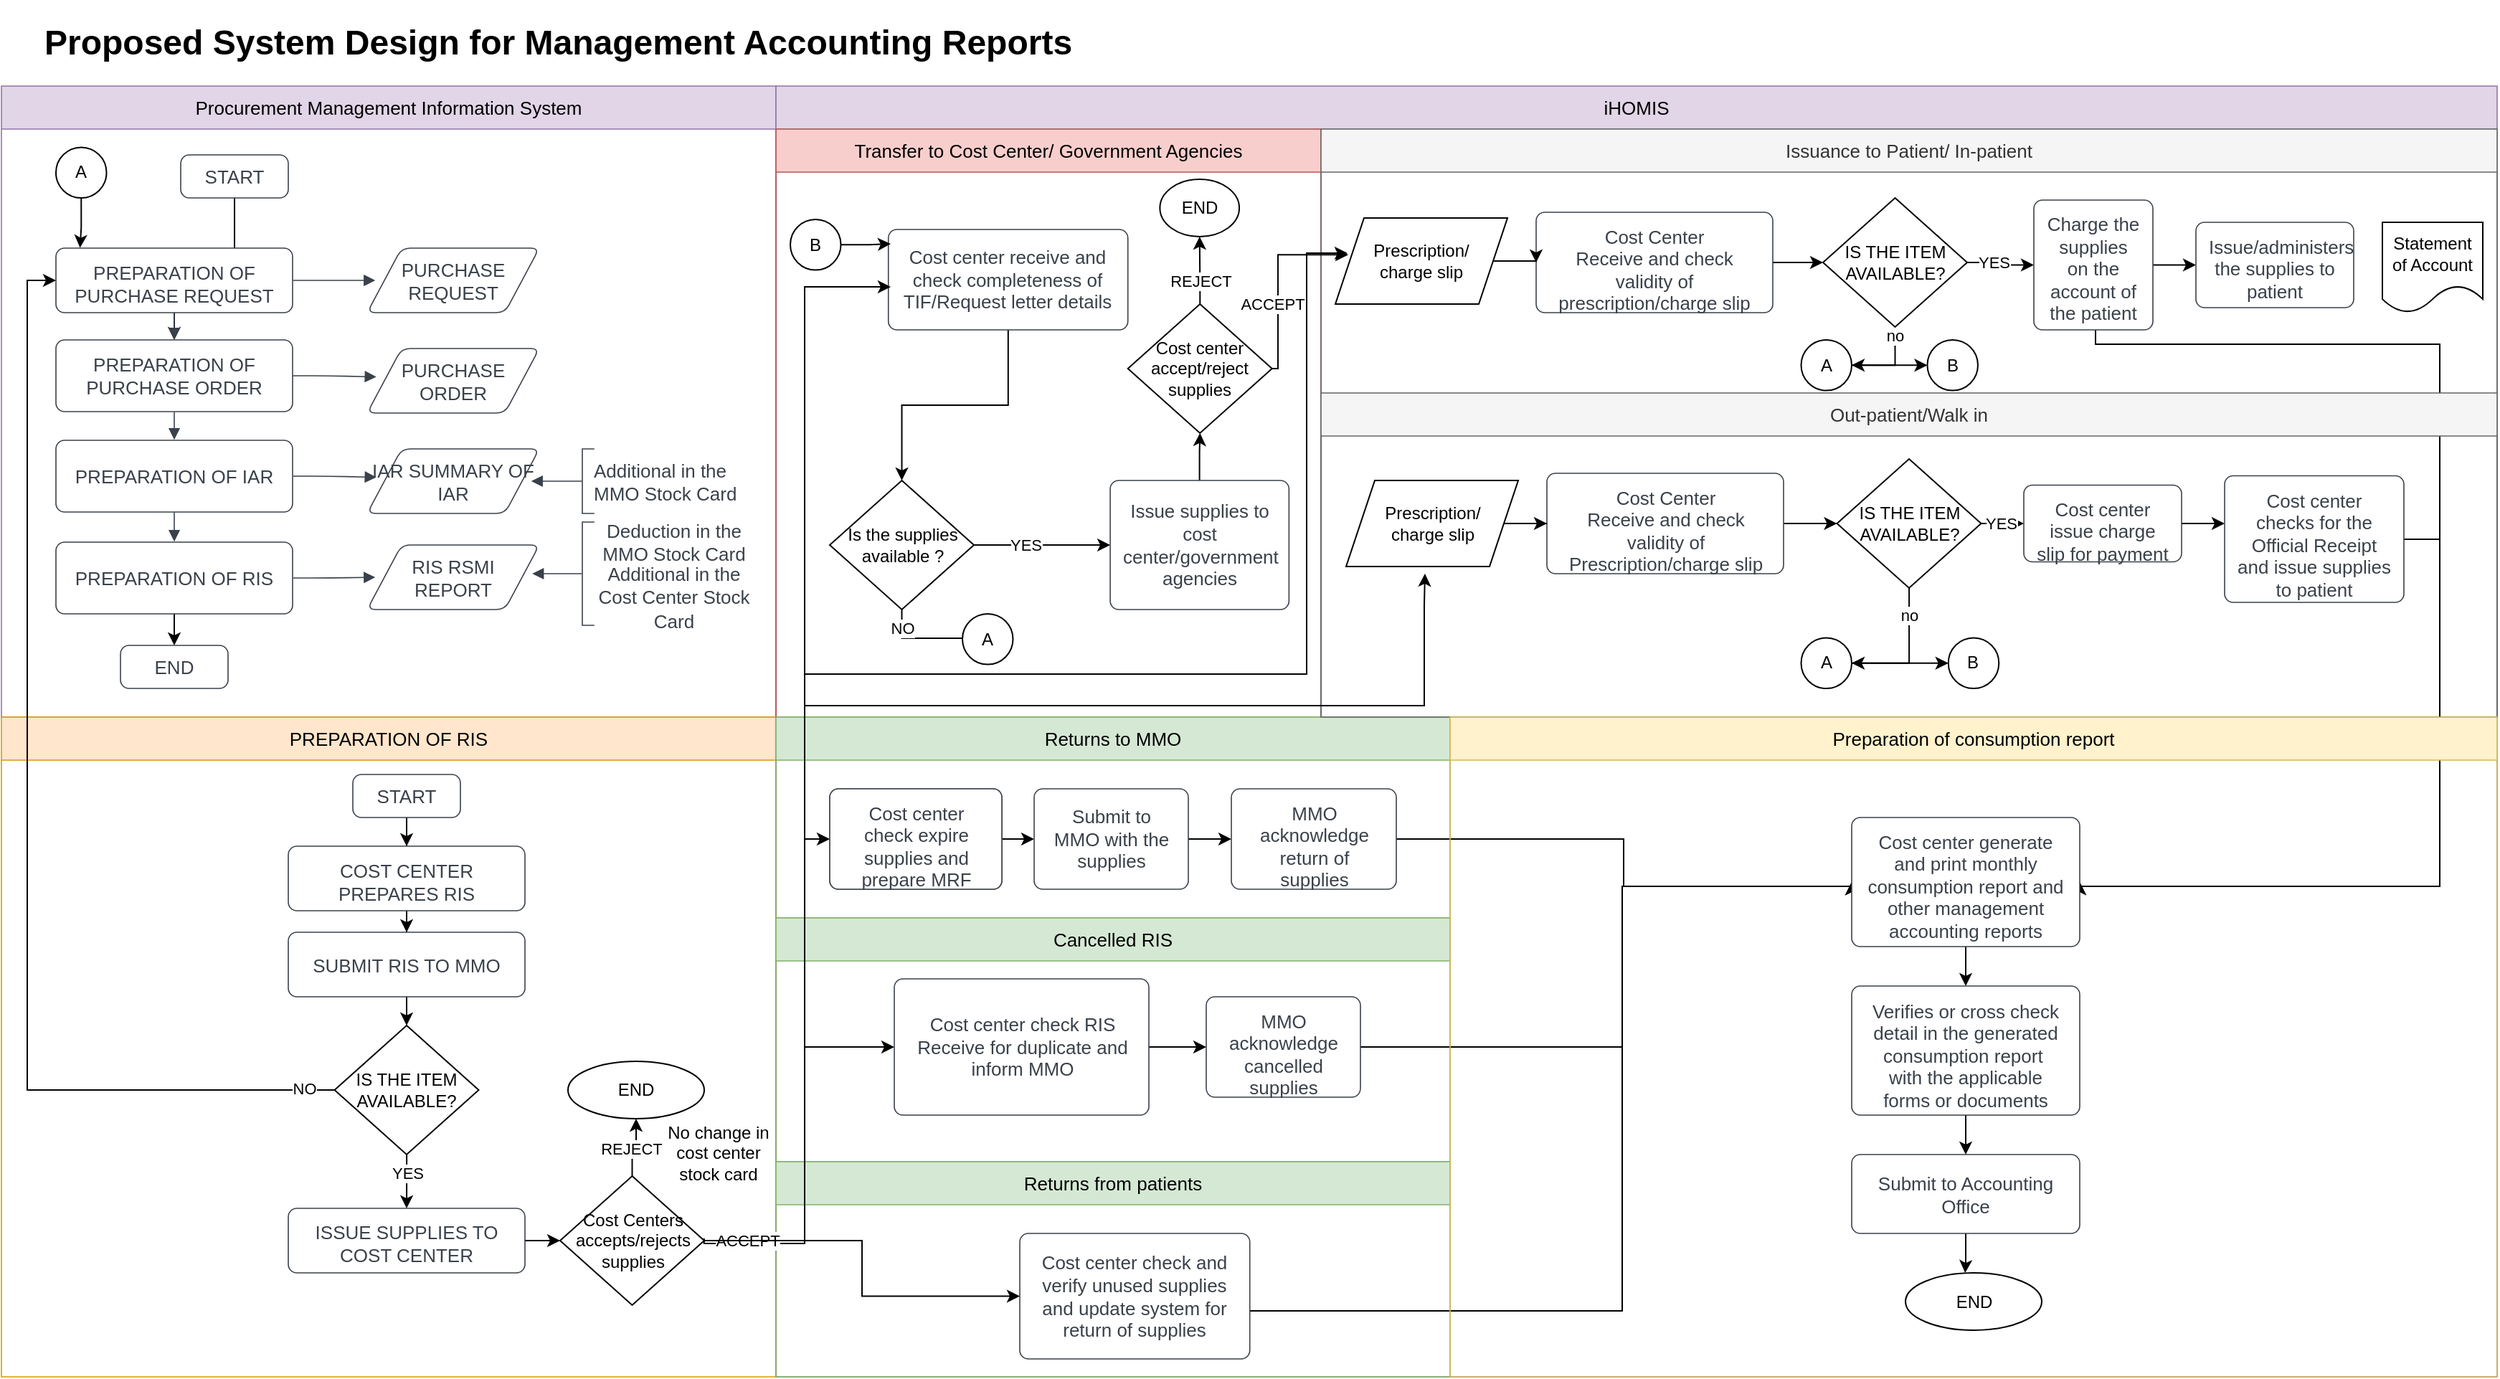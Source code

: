 <mxfile version="21.5.0" type="github">
  <diagram name="Page-1" id="J0lyRj6n2_-u4ndbuz0H">
    <mxGraphModel dx="1823" dy="941" grid="1" gridSize="10" guides="1" tooltips="1" connect="1" arrows="1" fold="1" page="1" pageScale="1" pageWidth="850" pageHeight="1100" math="0" shadow="0">
      <root>
        <mxCell id="0" />
        <mxCell id="1" parent="0" />
        <mxCell id="qVswXqrrGsFflSgT77Yx-1" value="" style="fillColor=none;strokeColor=none;pointerEvents=0;fontStyle=0;html=1;whiteSpace=wrap;container=1;collapsible=0;childLayout=stackLayout;resizeParent=1;dropTarget=0;fontSize=13;spacing=0;strokeOpacity=100;fillOpacity=100;rounded=1;absoluteArcSize=1;arcSize=12;strokeWidth=0.8;" parent="1" vertex="1">
          <mxGeometry x="30" y="60" width="540" height="440" as="geometry" />
        </mxCell>
        <mxCell id="qVswXqrrGsFflSgT77Yx-2" value="Procurement Management Information System" style="swimlane;html=1;whiteSpace=wrap;connectable=0;fontStyle=0;startSize=30;dropTarget=0;rounded=0;spacing=0;strokeColor=#9673a6;strokeOpacity=100;fillOpacity=100;fillColor=#e1d5e7;strokeWidth=0.8;container=1;pointerEvents=0;collapsible=0;recursiveResize=0;fontSize=13;align=center;" parent="qVswXqrrGsFflSgT77Yx-1" vertex="1">
          <mxGeometry width="540" height="440" as="geometry" />
        </mxCell>
        <mxCell id="ko_6VQ7homJem2bXmBW5-42" value="" style="edgeStyle=orthogonalEdgeStyle;rounded=0;orthogonalLoop=1;jettySize=auto;html=1;" edge="1" parent="1" source="qVswXqrrGsFflSgT77Yx-3" target="qVswXqrrGsFflSgT77Yx-5">
          <mxGeometry relative="1" as="geometry" />
        </mxCell>
        <mxCell id="qVswXqrrGsFflSgT77Yx-3" value="START" style="html=1;overflow=block;blockSpacing=1;whiteSpace=wrap;fontSize=13;fontColor=#3a414a;align=center;spacing=3.8;strokeColor=#3a414a;strokeOpacity=100;fillOpacity=100;rounded=1;absoluteArcSize=1;arcSize=12;fillColor=#ffffff;strokeWidth=0.8;lucidId=2fs9UQbkpLP_;" parent="1" vertex="1">
          <mxGeometry x="155" y="108" width="75" height="30" as="geometry" />
        </mxCell>
        <mxCell id="qVswXqrrGsFflSgT77Yx-4" value="PREPARATION OF PURCHASE REQUEST" style="html=1;overflow=block;blockSpacing=1;whiteSpace=wrap;fontSize=13;fontColor=#3a414a;align=center;spacing=9;strokeColor=#3a414a;strokeOpacity=100;fillOpacity=100;rounded=1;absoluteArcSize=1;arcSize=12;fillColor=#ffffff;strokeWidth=0.8;lucidId=ogs9_VXGJzux;" parent="1" vertex="1">
          <mxGeometry x="68" y="173" width="165" height="45" as="geometry" />
        </mxCell>
        <mxCell id="qVswXqrrGsFflSgT77Yx-5" value="PREPARATION OF PURCHASE ORDER" style="html=1;overflow=block;blockSpacing=1;whiteSpace=wrap;fontSize=13;fontColor=#3a414a;align=center;spacing=9;strokeColor=#3a414a;strokeOpacity=100;fillOpacity=100;rounded=1;absoluteArcSize=1;arcSize=12;fillColor=#ffffff;strokeWidth=0.8;lucidId=Ehs9~Ryh2CZX;" parent="1" vertex="1">
          <mxGeometry x="68" y="237" width="165" height="50" as="geometry" />
        </mxCell>
        <mxCell id="qVswXqrrGsFflSgT77Yx-7" value="" style="html=1;jettySize=18;whiteSpace=wrap;fontSize=13;strokeColor=#3a414a;strokeOpacity=100;strokeWidth=0.8;rounded=1;arcSize=24;edgeStyle=orthogonalEdgeStyle;startArrow=none;endArrow=block;endFill=1;exitX=0.5;exitY=1.008;exitPerimeter=0;entryX=0.5;entryY=-0.007;entryPerimeter=0;lucidId=-Ts9mlz6nutN;" parent="1" source="qVswXqrrGsFflSgT77Yx-4" target="qVswXqrrGsFflSgT77Yx-5" edge="1">
          <mxGeometry width="100" height="100" relative="1" as="geometry">
            <Array as="points" />
          </mxGeometry>
        </mxCell>
        <mxCell id="qVswXqrrGsFflSgT77Yx-8" value="PURCHASE REQUEST" style="html=1;overflow=block;blockSpacing=1;whiteSpace=wrap;shape=parallelogram;perimeter=parallelogramPerimeter;anchorPointDirection=0;fontSize=13;fontColor=#3a414a;align=center;spacing=3.8;strokeColor=#3a414a;strokeOpacity=100;fillOpacity=100;rounded=1;absoluteArcSize=1;arcSize=12;fillColor=#ffffff;strokeWidth=0.8;lucidId=UVs9wLl9qu2Y;" parent="1" vertex="1">
          <mxGeometry x="285" y="173" width="120" height="45" as="geometry" />
        </mxCell>
        <mxCell id="qVswXqrrGsFflSgT77Yx-9" value="PURCHASE ORDER" style="html=1;overflow=block;blockSpacing=1;whiteSpace=wrap;shape=parallelogram;perimeter=parallelogramPerimeter;anchorPointDirection=0;fontSize=13;fontColor=#3a414a;align=center;spacing=3.8;strokeColor=#3a414a;strokeOpacity=100;fillOpacity=100;rounded=1;absoluteArcSize=1;arcSize=12;fillColor=#ffffff;strokeWidth=0.8;lucidId=-Vs9KuD~k-B.;" parent="1" vertex="1">
          <mxGeometry x="285" y="243" width="120" height="45" as="geometry" />
        </mxCell>
        <mxCell id="qVswXqrrGsFflSgT77Yx-10" value="" style="html=1;jettySize=18;whiteSpace=wrap;fontSize=13;strokeColor=#3a414a;strokeOpacity=100;strokeWidth=0.8;rounded=1;arcSize=24;edgeStyle=orthogonalEdgeStyle;startArrow=none;endArrow=block;endFill=1;exitX=1.002;exitY=0.5;exitPerimeter=0;entryX=0.047;entryY=0.5;entryPerimeter=0;lucidId=wWs9zzer59Nv;" parent="1" source="qVswXqrrGsFflSgT77Yx-4" target="qVswXqrrGsFflSgT77Yx-8" edge="1">
          <mxGeometry width="100" height="100" relative="1" as="geometry">
            <Array as="points" />
          </mxGeometry>
        </mxCell>
        <mxCell id="qVswXqrrGsFflSgT77Yx-11" value="" style="html=1;jettySize=18;whiteSpace=wrap;fontSize=13;strokeColor=#3a414a;strokeOpacity=100;strokeWidth=0.8;rounded=1;arcSize=24;edgeStyle=orthogonalEdgeStyle;startArrow=none;endArrow=block;endFill=1;exitX=1.002;exitY=0.5;exitPerimeter=0;entryX=0.053;entryY=0.44;entryPerimeter=0;lucidId=BWs9Htznbsrv;" parent="1" source="qVswXqrrGsFflSgT77Yx-5" target="qVswXqrrGsFflSgT77Yx-9" edge="1">
          <mxGeometry width="100" height="100" relative="1" as="geometry">
            <Array as="points" />
          </mxGeometry>
        </mxCell>
        <mxCell id="qVswXqrrGsFflSgT77Yx-12" value="PREPARATION OF IAR" style="html=1;overflow=block;blockSpacing=1;whiteSpace=wrap;fontSize=13;fontColor=#3a414a;align=center;spacing=9;strokeColor=#3a414a;strokeOpacity=100;fillOpacity=100;rounded=1;absoluteArcSize=1;arcSize=12;fillColor=#ffffff;strokeWidth=0.8;lucidId=RXs9OeCp4kVb;" parent="1" vertex="1">
          <mxGeometry x="68" y="307" width="165" height="50" as="geometry" />
        </mxCell>
        <mxCell id="qVswXqrrGsFflSgT77Yx-13" value="IAR SUMMARY OF IAR" style="html=1;overflow=block;blockSpacing=1;whiteSpace=wrap;shape=parallelogram;perimeter=parallelogramPerimeter;anchorPointDirection=0;fontSize=13;fontColor=#3a414a;align=center;spacing=3.8;strokeColor=#3a414a;strokeOpacity=100;fillOpacity=100;rounded=1;absoluteArcSize=1;arcSize=12;fillColor=#ffffff;strokeWidth=0.8;lucidId=gYs9m8~hJAxD;" parent="1" vertex="1">
          <mxGeometry x="285" y="313" width="120" height="45" as="geometry" />
        </mxCell>
        <mxCell id="qVswXqrrGsFflSgT77Yx-14" value="" style="html=1;jettySize=18;whiteSpace=wrap;fontSize=13;strokeColor=#3a414a;strokeOpacity=100;strokeWidth=0.8;rounded=1;arcSize=24;edgeStyle=orthogonalEdgeStyle;startArrow=none;endArrow=block;endFill=1;exitX=1.002;exitY=0.5;exitPerimeter=0;entryX=0.053;entryY=0.44;entryPerimeter=0;lucidId=yYs9_ldrX1Fi;" parent="1" source="qVswXqrrGsFflSgT77Yx-12" target="qVswXqrrGsFflSgT77Yx-13" edge="1">
          <mxGeometry width="100" height="100" relative="1" as="geometry">
            <Array as="points" />
          </mxGeometry>
        </mxCell>
        <mxCell id="ko_6VQ7homJem2bXmBW5-2" value="" style="edgeStyle=orthogonalEdgeStyle;rounded=0;orthogonalLoop=1;jettySize=auto;html=1;" edge="1" parent="1" source="qVswXqrrGsFflSgT77Yx-15" target="ko_6VQ7homJem2bXmBW5-1">
          <mxGeometry relative="1" as="geometry" />
        </mxCell>
        <mxCell id="qVswXqrrGsFflSgT77Yx-15" value="PREPARATION OF RIS" style="html=1;overflow=block;blockSpacing=1;whiteSpace=wrap;fontSize=13;fontColor=#3a414a;align=center;spacing=9;strokeColor=#3a414a;strokeOpacity=100;fillOpacity=100;rounded=1;absoluteArcSize=1;arcSize=12;fillColor=#ffffff;strokeWidth=0.8;lucidId=OYs974KPALUt;" parent="1" vertex="1">
          <mxGeometry x="68" y="378" width="165" height="50" as="geometry" />
        </mxCell>
        <mxCell id="qVswXqrrGsFflSgT77Yx-16" value="RIS RSMI REPORT" style="html=1;overflow=block;blockSpacing=1;whiteSpace=wrap;shape=parallelogram;perimeter=parallelogramPerimeter;anchorPointDirection=0;fontSize=13;fontColor=#3a414a;align=center;spacing=3.8;strokeColor=#3a414a;strokeOpacity=100;fillOpacity=100;rounded=1;absoluteArcSize=1;arcSize=12;fillColor=#ffffff;strokeWidth=0.8;lucidId=5Ys9VWO-W1IM;" parent="1" vertex="1">
          <mxGeometry x="285" y="380" width="120" height="45" as="geometry" />
        </mxCell>
        <mxCell id="qVswXqrrGsFflSgT77Yx-17" value="" style="html=1;jettySize=18;whiteSpace=wrap;fontSize=13;strokeColor=#3a414a;strokeOpacity=100;strokeWidth=0.8;rounded=1;arcSize=24;edgeStyle=orthogonalEdgeStyle;startArrow=none;endArrow=block;endFill=1;exitX=1.002;exitY=0.5;exitPerimeter=0;entryX=0.047;entryY=0.5;entryPerimeter=0;lucidId=eZs9JbDSxy5_;" parent="1" source="qVswXqrrGsFflSgT77Yx-15" target="qVswXqrrGsFflSgT77Yx-16" edge="1">
          <mxGeometry width="100" height="100" relative="1" as="geometry">
            <Array as="points" />
          </mxGeometry>
        </mxCell>
        <mxCell id="qVswXqrrGsFflSgT77Yx-18" value="Additional in the MMO Stock Card" style="group;spacingLeft=8;align=left;spacing=0;strokeColor=none;whiteSpace=wrap;fontSize=13;fontColor=#3a414a;strokeOpacity=100;fillOpacity=0;rounded=1;absoluteArcSize=1;arcSize=12;fillColor=#ffffff;strokeWidth=0.8;verticalAlign=middle;html=1;" parent="1" vertex="1">
          <mxGeometry x="435" y="313" width="120" height="45" as="geometry" />
        </mxCell>
        <mxCell id="qVswXqrrGsFflSgT77Yx-19" value="" style="shape=partialRectangle;right=0;fillColor=none;whiteSpace=wrap;fontSize=13;fontColor=#3a414a;align=center;strokeColor=#3a414a;strokeWidth=0.8;" parent="qVswXqrrGsFflSgT77Yx-18" vertex="1">
          <mxGeometry width="8" height="45" relative="1" as="geometry" />
        </mxCell>
        <mxCell id="qVswXqrrGsFflSgT77Yx-20" value="" style="html=1;jettySize=18;whiteSpace=wrap;fontSize=13;strokeColor=#3a414a;strokeOpacity=100;strokeWidth=0.8;rounded=1;arcSize=24;edgeStyle=orthogonalEdgeStyle;startArrow=none;endArrow=block;endFill=1;exitX=-0.003;exitY=0.5;exitPerimeter=0;entryX=0.953;entryY=0.5;entryPerimeter=0;lucidId=xZs9WXEUDVAi;" parent="1" source="qVswXqrrGsFflSgT77Yx-18" target="qVswXqrrGsFflSgT77Yx-13" edge="1">
          <mxGeometry width="100" height="100" relative="1" as="geometry">
            <Array as="points" />
          </mxGeometry>
        </mxCell>
        <mxCell id="qVswXqrrGsFflSgT77Yx-21" value="&lt;div style=&quot;display: flex; justify-content: center; text-align: center; align-items: baseline; font-size: 0; line-height: 1.25;margin-top: -2px;&quot;&gt;&lt;span&gt;&lt;span style=&quot;font-size:13px;color:#3a414a;&quot;&gt;Deduction in the MMO Stock Card&#xa;&lt;/span&gt;&lt;/span&gt;&lt;/div&gt;&lt;div style=&quot;display: flex; justify-content: center; text-align: center; align-items: baseline; font-size: 0; line-height: 1.25;margin-top: -2px;&quot;&gt;&lt;span&gt;&lt;span style=&quot;font-size:13px;color:#3a414a;&quot;&gt;Additional in the Cost Center Stock Card&lt;/span&gt;&lt;/span&gt;&lt;/div&gt;" style="group;spacingLeft=8;align=left;spacing=0;strokeColor=none;whiteSpace=wrap;overflow=block;blockSpacing=1;html=1;fontSize=13;strokeOpacity=100;fillOpacity=0;rounded=1;absoluteArcSize=1;arcSize=12;fillColor=#ffffff;strokeWidth=0.8;verticalAlign=middle;" parent="1" vertex="1">
          <mxGeometry x="435" y="364" width="120" height="72" as="geometry" />
        </mxCell>
        <mxCell id="qVswXqrrGsFflSgT77Yx-22" value="" style="shape=partialRectangle;right=0;fillColor=none;whiteSpace=wrap;overflow=block;blockSpacing=1;html=1;fontSize=13;strokeColor=#3a414a;strokeWidth=0.8;" parent="qVswXqrrGsFflSgT77Yx-21" vertex="1">
          <mxGeometry width="8" height="72" relative="1" as="geometry" />
        </mxCell>
        <mxCell id="qVswXqrrGsFflSgT77Yx-23" value="" style="html=1;jettySize=18;whiteSpace=wrap;fontSize=13;strokeColor=#3a414a;strokeOpacity=100;strokeWidth=0.8;rounded=1;arcSize=24;edgeStyle=orthogonalEdgeStyle;startArrow=none;endArrow=block;endFill=1;exitX=-0.003;exitY=0.5;exitPerimeter=0;entryX=0.959;entryY=0.44;entryPerimeter=0;lucidId=.Zs9wa_sZbOn;" parent="1" source="qVswXqrrGsFflSgT77Yx-21" target="qVswXqrrGsFflSgT77Yx-16" edge="1">
          <mxGeometry width="100" height="100" relative="1" as="geometry">
            <Array as="points" />
          </mxGeometry>
        </mxCell>
        <mxCell id="qVswXqrrGsFflSgT77Yx-24" value="" style="html=1;jettySize=18;whiteSpace=wrap;fontSize=13;strokeColor=#3a414a;strokeOpacity=100;strokeWidth=0.8;rounded=1;arcSize=24;edgeStyle=orthogonalEdgeStyle;startArrow=none;endArrow=block;endFill=1;exitX=0.5;exitY=1.007;exitPerimeter=0;entryX=0.5;entryY=-0.007;entryPerimeter=0;lucidId=w4s9.SIj1D_p;" parent="1" source="qVswXqrrGsFflSgT77Yx-5" target="qVswXqrrGsFflSgT77Yx-12" edge="1">
          <mxGeometry width="100" height="100" relative="1" as="geometry">
            <Array as="points" />
          </mxGeometry>
        </mxCell>
        <mxCell id="qVswXqrrGsFflSgT77Yx-25" value="" style="html=1;jettySize=18;whiteSpace=wrap;fontSize=13;strokeColor=#3a414a;strokeOpacity=100;strokeWidth=0.8;rounded=1;arcSize=24;edgeStyle=orthogonalEdgeStyle;startArrow=none;endArrow=block;endFill=1;exitX=0.5;exitY=1.007;exitPerimeter=0;entryX=0.5;entryY=-0.007;entryPerimeter=0;lucidId=x4s9VvWTqHpb;" parent="1" source="qVswXqrrGsFflSgT77Yx-12" target="qVswXqrrGsFflSgT77Yx-15" edge="1">
          <mxGeometry width="100" height="100" relative="1" as="geometry">
            <Array as="points" />
          </mxGeometry>
        </mxCell>
        <mxCell id="qVswXqrrGsFflSgT77Yx-146" value="&lt;h1&gt;Proposed System Design for Management Accounting Reports&lt;/h1&gt;" style="text;html=1;strokeColor=none;fillColor=none;spacing=5;spacingTop=-20;whiteSpace=wrap;overflow=hidden;rounded=0;" parent="1" vertex="1">
          <mxGeometry x="55" y="10" width="1195" height="40" as="geometry" />
        </mxCell>
        <mxCell id="ko_6VQ7homJem2bXmBW5-1" value="END" style="html=1;overflow=block;blockSpacing=1;whiteSpace=wrap;fontSize=13;fontColor=#3a414a;align=center;spacing=3.8;strokeColor=#3a414a;strokeOpacity=100;fillOpacity=100;rounded=1;absoluteArcSize=1;arcSize=12;fillColor=#ffffff;strokeWidth=0.8;lucidId=2fs9UQbkpLP_;" vertex="1" parent="1">
          <mxGeometry x="113" y="450" width="75" height="30" as="geometry" />
        </mxCell>
        <mxCell id="ko_6VQ7homJem2bXmBW5-3" value="" style="fillColor=none;strokeColor=none;pointerEvents=0;fontStyle=0;html=1;whiteSpace=wrap;container=1;collapsible=0;childLayout=stackLayout;resizeParent=1;dropTarget=0;fontSize=13;spacing=0;strokeOpacity=100;fillOpacity=100;rounded=1;absoluteArcSize=1;arcSize=12;strokeWidth=0.8;" vertex="1" parent="1">
          <mxGeometry x="30" y="500" width="540" height="460" as="geometry" />
        </mxCell>
        <mxCell id="ko_6VQ7homJem2bXmBW5-4" value="PREPARATION OF RIS" style="swimlane;html=1;whiteSpace=wrap;connectable=0;fontStyle=0;startSize=30;dropTarget=0;rounded=0;spacing=0;strokeColor=#d79b00;strokeOpacity=100;fillOpacity=100;fillColor=#ffe6cc;strokeWidth=0.8;container=1;pointerEvents=0;collapsible=0;recursiveResize=0;fontSize=13;align=center;" vertex="1" parent="ko_6VQ7homJem2bXmBW5-3">
          <mxGeometry width="540" height="460" as="geometry" />
        </mxCell>
        <mxCell id="ko_6VQ7homJem2bXmBW5-15" style="edgeStyle=orthogonalEdgeStyle;rounded=0;orthogonalLoop=1;jettySize=auto;html=1;entryX=0.5;entryY=0;entryDx=0;entryDy=0;" edge="1" parent="1" source="ko_6VQ7homJem2bXmBW5-5" target="ko_6VQ7homJem2bXmBW5-6">
          <mxGeometry relative="1" as="geometry" />
        </mxCell>
        <mxCell id="ko_6VQ7homJem2bXmBW5-5" value="START" style="html=1;overflow=block;blockSpacing=1;whiteSpace=wrap;fontSize=13;fontColor=#3a414a;align=center;spacing=3.8;strokeColor=#3a414a;strokeOpacity=100;fillOpacity=100;rounded=1;absoluteArcSize=1;arcSize=12;fillColor=#ffffff;strokeWidth=0.8;lucidId=2fs9UQbkpLP_;" vertex="1" parent="1">
          <mxGeometry x="275" y="540" width="75" height="30" as="geometry" />
        </mxCell>
        <mxCell id="ko_6VQ7homJem2bXmBW5-17" style="edgeStyle=orthogonalEdgeStyle;rounded=0;orthogonalLoop=1;jettySize=auto;html=1;" edge="1" parent="1" source="ko_6VQ7homJem2bXmBW5-6" target="ko_6VQ7homJem2bXmBW5-7">
          <mxGeometry relative="1" as="geometry" />
        </mxCell>
        <mxCell id="ko_6VQ7homJem2bXmBW5-6" value="COST CENTER PREPARES RIS" style="html=1;overflow=block;blockSpacing=1;whiteSpace=wrap;fontSize=13;fontColor=#3a414a;align=center;spacing=9;strokeColor=#3a414a;strokeOpacity=100;fillOpacity=100;rounded=1;absoluteArcSize=1;arcSize=12;fillColor=#ffffff;strokeWidth=0.8;lucidId=ogs9_VXGJzux;" vertex="1" parent="1">
          <mxGeometry x="230" y="590" width="165" height="45" as="geometry" />
        </mxCell>
        <mxCell id="ko_6VQ7homJem2bXmBW5-18" style="edgeStyle=orthogonalEdgeStyle;rounded=0;orthogonalLoop=1;jettySize=auto;html=1;" edge="1" parent="1" source="ko_6VQ7homJem2bXmBW5-7" target="ko_6VQ7homJem2bXmBW5-9">
          <mxGeometry relative="1" as="geometry" />
        </mxCell>
        <mxCell id="ko_6VQ7homJem2bXmBW5-7" value="SUBMIT RIS TO MMO" style="html=1;overflow=block;blockSpacing=1;whiteSpace=wrap;fontSize=13;fontColor=#3a414a;align=center;spacing=9;strokeColor=#3a414a;strokeOpacity=100;fillOpacity=100;rounded=1;absoluteArcSize=1;arcSize=12;fillColor=#ffffff;strokeWidth=0.8;lucidId=ogs9_VXGJzux;" vertex="1" parent="1">
          <mxGeometry x="230" y="650" width="165" height="45" as="geometry" />
        </mxCell>
        <mxCell id="ko_6VQ7homJem2bXmBW5-23" style="edgeStyle=orthogonalEdgeStyle;rounded=0;orthogonalLoop=1;jettySize=auto;html=1;entryX=0;entryY=0.5;entryDx=0;entryDy=0;" edge="1" parent="1" source="ko_6VQ7homJem2bXmBW5-9" target="qVswXqrrGsFflSgT77Yx-4">
          <mxGeometry relative="1" as="geometry">
            <Array as="points">
              <mxPoint x="48" y="760" />
              <mxPoint x="48" y="196" />
            </Array>
          </mxGeometry>
        </mxCell>
        <mxCell id="ko_6VQ7homJem2bXmBW5-24" value="NO" style="edgeLabel;html=1;align=center;verticalAlign=middle;resizable=0;points=[];" vertex="1" connectable="0" parent="ko_6VQ7homJem2bXmBW5-23">
          <mxGeometry x="-0.945" y="-1" relative="1" as="geometry">
            <mxPoint as="offset" />
          </mxGeometry>
        </mxCell>
        <mxCell id="ko_6VQ7homJem2bXmBW5-27" value="" style="edgeStyle=orthogonalEdgeStyle;rounded=0;orthogonalLoop=1;jettySize=auto;html=1;" edge="1" parent="1" source="ko_6VQ7homJem2bXmBW5-9" target="ko_6VQ7homJem2bXmBW5-25">
          <mxGeometry relative="1" as="geometry" />
        </mxCell>
        <mxCell id="ko_6VQ7homJem2bXmBW5-28" value="YES" style="edgeLabel;html=1;align=center;verticalAlign=middle;resizable=0;points=[];" vertex="1" connectable="0" parent="ko_6VQ7homJem2bXmBW5-27">
          <mxGeometry x="-0.317" relative="1" as="geometry">
            <mxPoint as="offset" />
          </mxGeometry>
        </mxCell>
        <mxCell id="ko_6VQ7homJem2bXmBW5-9" value="IS THE ITEM AVAILABLE?" style="rhombus;whiteSpace=wrap;html=1;" vertex="1" parent="1">
          <mxGeometry x="262.25" y="715" width="100.5" height="90" as="geometry" />
        </mxCell>
        <mxCell id="ko_6VQ7homJem2bXmBW5-142" style="edgeStyle=orthogonalEdgeStyle;rounded=0;orthogonalLoop=1;jettySize=auto;html=1;" edge="1" parent="1" source="ko_6VQ7homJem2bXmBW5-25" target="ko_6VQ7homJem2bXmBW5-140">
          <mxGeometry relative="1" as="geometry" />
        </mxCell>
        <mxCell id="ko_6VQ7homJem2bXmBW5-25" value="ISSUE SUPPLIES TO COST CENTER" style="html=1;overflow=block;blockSpacing=1;whiteSpace=wrap;fontSize=13;fontColor=#3a414a;align=center;spacing=9;strokeColor=#3a414a;strokeOpacity=100;fillOpacity=100;rounded=1;absoluteArcSize=1;arcSize=12;fillColor=#ffffff;strokeWidth=0.8;lucidId=ogs9_VXGJzux;" vertex="1" parent="1">
          <mxGeometry x="230" y="842.5" width="165" height="45" as="geometry" />
        </mxCell>
        <mxCell id="ko_6VQ7homJem2bXmBW5-30" value="iHOMIS" style="swimlane;html=1;whiteSpace=wrap;connectable=0;fontStyle=0;startSize=30;dropTarget=0;rounded=0;spacing=0;strokeColor=#9673a6;strokeOpacity=100;fillOpacity=100;fillColor=#e1d5e7;strokeWidth=0.8;container=1;pointerEvents=0;collapsible=0;recursiveResize=0;fontSize=13;align=center;" vertex="1" parent="1">
          <mxGeometry x="570" y="60" width="1200" height="900" as="geometry" />
        </mxCell>
        <mxCell id="ko_6VQ7homJem2bXmBW5-31" value="Transfer to Cost Center/ Government Agencies" style="swimlane;html=1;whiteSpace=wrap;connectable=0;fontStyle=0;startSize=30;dropTarget=0;rounded=0;spacing=0;strokeColor=#b85450;strokeOpacity=100;fillOpacity=100;fillColor=#f8cecc;strokeWidth=0.8;container=1;pointerEvents=0;collapsible=0;recursiveResize=0;fontSize=13;align=center;" vertex="1" parent="1">
          <mxGeometry x="570" y="90" width="380" height="410" as="geometry" />
        </mxCell>
        <mxCell id="ko_6VQ7homJem2bXmBW5-38" value="" style="edgeStyle=orthogonalEdgeStyle;rounded=0;orthogonalLoop=1;jettySize=auto;html=1;" edge="1" parent="1" source="ko_6VQ7homJem2bXmBW5-34" target="ko_6VQ7homJem2bXmBW5-35">
          <mxGeometry relative="1" as="geometry" />
        </mxCell>
        <mxCell id="ko_6VQ7homJem2bXmBW5-34" value="Cost center receive and check completeness of TIF/Request letter details" style="html=1;overflow=block;blockSpacing=1;whiteSpace=wrap;fontSize=13;fontColor=#3a414a;align=center;spacing=9;strokeColor=#3a414a;strokeOpacity=100;fillOpacity=100;rounded=1;absoluteArcSize=1;arcSize=12;fillColor=#ffffff;strokeWidth=0.8;lucidId=ogs9_VXGJzux;" vertex="1" parent="1">
          <mxGeometry x="648.37" y="160" width="166.99" height="70" as="geometry" />
        </mxCell>
        <mxCell id="ko_6VQ7homJem2bXmBW5-39" value="" style="edgeStyle=orthogonalEdgeStyle;rounded=0;orthogonalLoop=1;jettySize=auto;html=1;" edge="1" parent="1" source="ko_6VQ7homJem2bXmBW5-35" target="ko_6VQ7homJem2bXmBW5-36">
          <mxGeometry relative="1" as="geometry" />
        </mxCell>
        <mxCell id="ko_6VQ7homJem2bXmBW5-59" value="YES" style="edgeLabel;html=1;align=center;verticalAlign=middle;resizable=0;points=[];" vertex="1" connectable="0" parent="ko_6VQ7homJem2bXmBW5-39">
          <mxGeometry x="-0.25" relative="1" as="geometry">
            <mxPoint as="offset" />
          </mxGeometry>
        </mxCell>
        <mxCell id="ko_6VQ7homJem2bXmBW5-55" value="" style="edgeStyle=orthogonalEdgeStyle;rounded=0;orthogonalLoop=1;jettySize=auto;html=1;" edge="1" parent="1" source="ko_6VQ7homJem2bXmBW5-35" target="ko_6VQ7homJem2bXmBW5-54">
          <mxGeometry relative="1" as="geometry" />
        </mxCell>
        <mxCell id="ko_6VQ7homJem2bXmBW5-58" value="NO" style="edgeLabel;html=1;align=center;verticalAlign=middle;resizable=0;points=[];" vertex="1" connectable="0" parent="ko_6VQ7homJem2bXmBW5-55">
          <mxGeometry x="-0.733" relative="1" as="geometry">
            <mxPoint as="offset" />
          </mxGeometry>
        </mxCell>
        <mxCell id="ko_6VQ7homJem2bXmBW5-35" value="Is the supplies available ?" style="rhombus;whiteSpace=wrap;html=1;" vertex="1" parent="1">
          <mxGeometry x="607.5" y="335" width="100.5" height="90" as="geometry" />
        </mxCell>
        <mxCell id="ko_6VQ7homJem2bXmBW5-162" style="edgeStyle=orthogonalEdgeStyle;rounded=0;orthogonalLoop=1;jettySize=auto;html=1;" edge="1" parent="1" source="ko_6VQ7homJem2bXmBW5-36" target="ko_6VQ7homJem2bXmBW5-156">
          <mxGeometry relative="1" as="geometry" />
        </mxCell>
        <mxCell id="ko_6VQ7homJem2bXmBW5-36" value="Issue supplies to cost center/government agencies" style="html=1;overflow=block;blockSpacing=1;whiteSpace=wrap;fontSize=13;fontColor=#3a414a;align=center;spacing=9;strokeColor=#3a414a;strokeOpacity=100;fillOpacity=100;rounded=1;absoluteArcSize=1;arcSize=12;fillColor=#ffffff;strokeWidth=0.8;lucidId=ogs9_VXGJzux;" vertex="1" parent="1">
          <mxGeometry x="803.04" y="335" width="124.64" height="90" as="geometry" />
        </mxCell>
        <mxCell id="ko_6VQ7homJem2bXmBW5-54" value="A" style="ellipse;whiteSpace=wrap;html=1;aspect=fixed;" vertex="1" parent="1">
          <mxGeometry x="700" y="428" width="35.25" height="35.25" as="geometry" />
        </mxCell>
        <mxCell id="ko_6VQ7homJem2bXmBW5-56" value="Issuance to Patient/ In-patient" style="swimlane;html=1;whiteSpace=wrap;connectable=0;fontStyle=0;startSize=30;dropTarget=0;rounded=0;spacing=0;strokeColor=#666666;strokeOpacity=100;fillOpacity=100;fillColor=#f5f5f5;strokeWidth=0.8;container=1;pointerEvents=0;collapsible=0;recursiveResize=0;fontSize=13;fontColor=#333333;align=center;" vertex="1" parent="1">
          <mxGeometry x="950" y="90" width="820" height="410" as="geometry" />
        </mxCell>
        <mxCell id="ko_6VQ7homJem2bXmBW5-67" value="" style="edgeStyle=orthogonalEdgeStyle;rounded=0;orthogonalLoop=1;jettySize=auto;html=1;" edge="1" parent="1" source="ko_6VQ7homJem2bXmBW5-57" target="ko_6VQ7homJem2bXmBW5-64">
          <mxGeometry relative="1" as="geometry" />
        </mxCell>
        <mxCell id="ko_6VQ7homJem2bXmBW5-57" value="Cost Center&lt;br&gt;Receive and check validity of prescription/charge slip" style="html=1;overflow=block;blockSpacing=1;whiteSpace=wrap;fontSize=13;fontColor=#3a414a;align=center;spacing=9;strokeColor=#3a414a;strokeOpacity=100;fillOpacity=100;rounded=1;absoluteArcSize=1;arcSize=12;fillColor=#ffffff;strokeWidth=0.8;lucidId=ogs9_VXGJzux;" vertex="1" parent="1">
          <mxGeometry x="1100" y="148" width="165" height="70" as="geometry" />
        </mxCell>
        <mxCell id="ko_6VQ7homJem2bXmBW5-63" value="" style="edgeStyle=orthogonalEdgeStyle;rounded=0;orthogonalLoop=1;jettySize=auto;html=1;" edge="1" parent="1" source="ko_6VQ7homJem2bXmBW5-61" target="ko_6VQ7homJem2bXmBW5-57">
          <mxGeometry relative="1" as="geometry" />
        </mxCell>
        <mxCell id="ko_6VQ7homJem2bXmBW5-61" value="Prescription/&lt;br&gt;charge slip" style="shape=parallelogram;perimeter=parallelogramPerimeter;whiteSpace=wrap;html=1;fixedSize=1;" vertex="1" parent="1">
          <mxGeometry x="960" y="152" width="120" height="60" as="geometry" />
        </mxCell>
        <mxCell id="ko_6VQ7homJem2bXmBW5-68" value="" style="edgeStyle=orthogonalEdgeStyle;rounded=0;orthogonalLoop=1;jettySize=auto;html=1;" edge="1" parent="1" source="ko_6VQ7homJem2bXmBW5-64" target="ko_6VQ7homJem2bXmBW5-65">
          <mxGeometry relative="1" as="geometry" />
        </mxCell>
        <mxCell id="ko_6VQ7homJem2bXmBW5-70" value="YES" style="edgeLabel;html=1;align=center;verticalAlign=middle;resizable=0;points=[];" vertex="1" connectable="0" parent="ko_6VQ7homJem2bXmBW5-68">
          <mxGeometry x="-0.258" relative="1" as="geometry">
            <mxPoint as="offset" />
          </mxGeometry>
        </mxCell>
        <mxCell id="ko_6VQ7homJem2bXmBW5-187" style="edgeStyle=orthogonalEdgeStyle;rounded=0;orthogonalLoop=1;jettySize=auto;html=1;entryX=1;entryY=0.5;entryDx=0;entryDy=0;" edge="1" parent="1" source="ko_6VQ7homJem2bXmBW5-64" target="ko_6VQ7homJem2bXmBW5-71">
          <mxGeometry relative="1" as="geometry">
            <Array as="points">
              <mxPoint x="1350" y="255" />
            </Array>
          </mxGeometry>
        </mxCell>
        <mxCell id="ko_6VQ7homJem2bXmBW5-195" value="no" style="edgeLabel;html=1;align=center;verticalAlign=middle;resizable=0;points=[];" vertex="1" connectable="0" parent="ko_6VQ7homJem2bXmBW5-187">
          <mxGeometry x="-0.786" y="-1" relative="1" as="geometry">
            <mxPoint as="offset" />
          </mxGeometry>
        </mxCell>
        <mxCell id="ko_6VQ7homJem2bXmBW5-64" value="IS THE ITEM AVAILABLE?" style="rhombus;whiteSpace=wrap;html=1;" vertex="1" parent="1">
          <mxGeometry x="1300" y="138" width="100.5" height="90" as="geometry" />
        </mxCell>
        <mxCell id="ko_6VQ7homJem2bXmBW5-197" value="" style="edgeStyle=orthogonalEdgeStyle;rounded=0;orthogonalLoop=1;jettySize=auto;html=1;" edge="1" parent="1" source="ko_6VQ7homJem2bXmBW5-65" target="ko_6VQ7homJem2bXmBW5-196">
          <mxGeometry relative="1" as="geometry" />
        </mxCell>
        <mxCell id="ko_6VQ7homJem2bXmBW5-199" style="edgeStyle=orthogonalEdgeStyle;rounded=0;orthogonalLoop=1;jettySize=auto;html=1;entryX=1;entryY=0.5;entryDx=0;entryDy=0;" edge="1" parent="1" source="ko_6VQ7homJem2bXmBW5-65" target="ko_6VQ7homJem2bXmBW5-124">
          <mxGeometry relative="1" as="geometry">
            <Array as="points">
              <mxPoint x="1490" y="240" />
              <mxPoint x="1730" y="240" />
              <mxPoint x="1730" y="618" />
            </Array>
          </mxGeometry>
        </mxCell>
        <mxCell id="ko_6VQ7homJem2bXmBW5-65" value="Charge the supplies on the account of the patient" style="html=1;overflow=block;blockSpacing=1;whiteSpace=wrap;fontSize=13;fontColor=#3a414a;align=center;spacing=9;strokeColor=#3a414a;strokeOpacity=100;fillOpacity=100;rounded=1;absoluteArcSize=1;arcSize=12;fillColor=#ffffff;strokeWidth=0.8;lucidId=ogs9_VXGJzux;" vertex="1" parent="1">
          <mxGeometry x="1447" y="139.5" width="83" height="90.5" as="geometry" />
        </mxCell>
        <mxCell id="ko_6VQ7homJem2bXmBW5-66" value="Statement of Account" style="shape=document;whiteSpace=wrap;html=1;boundedLbl=1;" vertex="1" parent="1">
          <mxGeometry x="1690" y="155" width="70" height="63" as="geometry" />
        </mxCell>
        <mxCell id="ko_6VQ7homJem2bXmBW5-188" value="" style="edgeStyle=orthogonalEdgeStyle;rounded=0;orthogonalLoop=1;jettySize=auto;html=1;" edge="1" parent="1" source="ko_6VQ7homJem2bXmBW5-71" target="ko_6VQ7homJem2bXmBW5-171">
          <mxGeometry relative="1" as="geometry" />
        </mxCell>
        <mxCell id="ko_6VQ7homJem2bXmBW5-71" value="A" style="ellipse;whiteSpace=wrap;html=1;aspect=fixed;" vertex="1" parent="1">
          <mxGeometry x="1284.75" y="237" width="35.25" height="35.25" as="geometry" />
        </mxCell>
        <mxCell id="ko_6VQ7homJem2bXmBW5-74" value="Returns to MMO" style="swimlane;html=1;whiteSpace=wrap;connectable=0;fontStyle=0;startSize=30;dropTarget=0;rounded=0;spacing=0;strokeColor=#82b366;strokeOpacity=100;fillOpacity=100;fillColor=#d5e8d4;strokeWidth=0.8;container=1;pointerEvents=0;collapsible=0;recursiveResize=0;fontSize=13;align=center;" vertex="1" parent="1">
          <mxGeometry x="570" y="500" width="470" height="140" as="geometry" />
        </mxCell>
        <mxCell id="ko_6VQ7homJem2bXmBW5-87" value="" style="edgeStyle=orthogonalEdgeStyle;rounded=0;orthogonalLoop=1;jettySize=auto;html=1;" edge="1" parent="1" source="ko_6VQ7homJem2bXmBW5-80" target="ko_6VQ7homJem2bXmBW5-81">
          <mxGeometry relative="1" as="geometry" />
        </mxCell>
        <mxCell id="ko_6VQ7homJem2bXmBW5-80" value="Cost center check expire supplies and prepare MRF" style="html=1;overflow=block;blockSpacing=1;whiteSpace=wrap;fontSize=13;fontColor=#3a414a;align=center;spacing=9;strokeColor=#3a414a;strokeOpacity=100;fillOpacity=100;rounded=1;absoluteArcSize=1;arcSize=12;fillColor=#ffffff;strokeWidth=0.8;lucidId=ogs9_VXGJzux;" vertex="1" parent="1">
          <mxGeometry x="607.5" y="550" width="120" height="70" as="geometry" />
        </mxCell>
        <mxCell id="ko_6VQ7homJem2bXmBW5-88" value="" style="edgeStyle=orthogonalEdgeStyle;rounded=0;orthogonalLoop=1;jettySize=auto;html=1;" edge="1" parent="1" source="ko_6VQ7homJem2bXmBW5-81" target="ko_6VQ7homJem2bXmBW5-82">
          <mxGeometry relative="1" as="geometry" />
        </mxCell>
        <mxCell id="ko_6VQ7homJem2bXmBW5-81" value="Submit to MMO with the supplies" style="html=1;overflow=block;blockSpacing=1;whiteSpace=wrap;fontSize=13;fontColor=#3a414a;align=center;spacing=9;strokeColor=#3a414a;strokeOpacity=100;fillOpacity=100;rounded=1;absoluteArcSize=1;arcSize=12;fillColor=#ffffff;strokeWidth=0.8;lucidId=ogs9_VXGJzux;" vertex="1" parent="1">
          <mxGeometry x="750" y="550" width="107.5" height="70" as="geometry" />
        </mxCell>
        <mxCell id="ko_6VQ7homJem2bXmBW5-201" style="edgeStyle=orthogonalEdgeStyle;rounded=0;orthogonalLoop=1;jettySize=auto;html=1;entryX=0;entryY=0.5;entryDx=0;entryDy=0;" edge="1" parent="1" source="ko_6VQ7homJem2bXmBW5-82" target="ko_6VQ7homJem2bXmBW5-124">
          <mxGeometry relative="1" as="geometry">
            <Array as="points">
              <mxPoint x="1161" y="585" />
              <mxPoint x="1161" y="618" />
            </Array>
          </mxGeometry>
        </mxCell>
        <mxCell id="ko_6VQ7homJem2bXmBW5-82" value="MMO acknowledge return of supplies" style="html=1;overflow=block;blockSpacing=1;whiteSpace=wrap;fontSize=13;fontColor=#3a414a;align=center;spacing=9;strokeColor=#3a414a;strokeOpacity=100;fillOpacity=100;rounded=1;absoluteArcSize=1;arcSize=12;fillColor=#ffffff;strokeWidth=0.8;lucidId=ogs9_VXGJzux;" vertex="1" parent="1">
          <mxGeometry x="887.5" y="550" width="115" height="70" as="geometry" />
        </mxCell>
        <mxCell id="ko_6VQ7homJem2bXmBW5-86" value="Cancelled RIS" style="swimlane;html=1;whiteSpace=wrap;connectable=0;fontStyle=0;startSize=30;dropTarget=0;rounded=0;spacing=0;strokeColor=#82b366;strokeOpacity=100;fillOpacity=100;fillColor=#d5e8d4;strokeWidth=0.8;container=1;pointerEvents=0;collapsible=0;recursiveResize=0;fontSize=13;align=center;" vertex="1" parent="1">
          <mxGeometry x="570" y="640" width="470" height="170" as="geometry" />
        </mxCell>
        <mxCell id="ko_6VQ7homJem2bXmBW5-89" value="Cost center check expire supplies and prepare MRF" style="html=1;overflow=block;blockSpacing=1;whiteSpace=wrap;fontSize=13;fontColor=#3a414a;align=center;spacing=9;strokeColor=#3a414a;strokeOpacity=100;fillOpacity=100;rounded=1;absoluteArcSize=1;arcSize=12;fillColor=#ffffff;strokeWidth=0.8;lucidId=ogs9_VXGJzux;" vertex="1" parent="1">
          <mxGeometry x="607.5" y="550" width="120" height="70" as="geometry" />
        </mxCell>
        <mxCell id="ko_6VQ7homJem2bXmBW5-202" style="edgeStyle=orthogonalEdgeStyle;rounded=0;orthogonalLoop=1;jettySize=auto;html=1;entryX=0;entryY=0.5;entryDx=0;entryDy=0;" edge="1" parent="1" source="ko_6VQ7homJem2bXmBW5-90" target="ko_6VQ7homJem2bXmBW5-124">
          <mxGeometry relative="1" as="geometry">
            <Array as="points">
              <mxPoint x="1160" y="730" />
              <mxPoint x="1160" y="618" />
            </Array>
          </mxGeometry>
        </mxCell>
        <mxCell id="ko_6VQ7homJem2bXmBW5-90" value="MMO acknowledge cancelled supplies" style="html=1;overflow=block;blockSpacing=1;whiteSpace=wrap;fontSize=13;fontColor=#3a414a;align=center;spacing=9;strokeColor=#3a414a;strokeOpacity=100;fillOpacity=100;rounded=1;absoluteArcSize=1;arcSize=12;fillColor=#ffffff;strokeWidth=0.8;lucidId=ogs9_VXGJzux;" vertex="1" parent="1">
          <mxGeometry x="870" y="695" width="107.5" height="70" as="geometry" />
        </mxCell>
        <mxCell id="ko_6VQ7homJem2bXmBW5-93" value="" style="edgeStyle=orthogonalEdgeStyle;rounded=0;orthogonalLoop=1;jettySize=auto;html=1;" edge="1" parent="1" source="ko_6VQ7homJem2bXmBW5-91" target="ko_6VQ7homJem2bXmBW5-90">
          <mxGeometry relative="1" as="geometry" />
        </mxCell>
        <mxCell id="ko_6VQ7homJem2bXmBW5-91" value="Cost center check RIS Receive for duplicate and inform MMO" style="html=1;overflow=block;blockSpacing=1;whiteSpace=wrap;fontSize=13;fontColor=#3a414a;align=center;spacing=9;strokeColor=#3a414a;strokeOpacity=100;fillOpacity=100;rounded=1;absoluteArcSize=1;arcSize=12;fillColor=#ffffff;strokeWidth=0.8;lucidId=ogs9_VXGJzux;" vertex="1" parent="1">
          <mxGeometry x="652.5" y="682.5" width="177.5" height="95" as="geometry" />
        </mxCell>
        <mxCell id="ko_6VQ7homJem2bXmBW5-94" value="Out-patient/Walk in" style="swimlane;html=1;whiteSpace=wrap;connectable=0;fontStyle=0;startSize=30;dropTarget=0;rounded=0;spacing=0;strokeColor=#666666;strokeOpacity=100;fillOpacity=100;fillColor=#f5f5f5;strokeWidth=0.8;container=1;pointerEvents=0;collapsible=0;recursiveResize=0;fontSize=13;fontColor=#333333;align=center;" vertex="1" parent="1">
          <mxGeometry x="950" y="274" width="820" height="226" as="geometry" />
        </mxCell>
        <mxCell id="ko_6VQ7homJem2bXmBW5-101" value="" style="edgeStyle=orthogonalEdgeStyle;rounded=0;orthogonalLoop=1;jettySize=auto;html=1;" edge="1" parent="1" source="ko_6VQ7homJem2bXmBW5-95" target="ko_6VQ7homJem2bXmBW5-99">
          <mxGeometry relative="1" as="geometry" />
        </mxCell>
        <mxCell id="ko_6VQ7homJem2bXmBW5-95" value="Cost Center&lt;br&gt;Receive and check validity of Prescription/charge slip" style="html=1;overflow=block;blockSpacing=1;whiteSpace=wrap;fontSize=13;fontColor=#3a414a;align=center;spacing=9;strokeColor=#3a414a;strokeOpacity=100;fillOpacity=100;rounded=1;absoluteArcSize=1;arcSize=12;fillColor=#ffffff;strokeWidth=0.8;lucidId=ogs9_VXGJzux;" vertex="1" parent="1">
          <mxGeometry x="1107.5" y="330" width="165" height="70" as="geometry" />
        </mxCell>
        <mxCell id="ko_6VQ7homJem2bXmBW5-98" value="" style="edgeStyle=orthogonalEdgeStyle;rounded=0;orthogonalLoop=1;jettySize=auto;html=1;" edge="1" parent="1" source="ko_6VQ7homJem2bXmBW5-96" target="ko_6VQ7homJem2bXmBW5-95">
          <mxGeometry relative="1" as="geometry" />
        </mxCell>
        <mxCell id="ko_6VQ7homJem2bXmBW5-96" value="Prescription/&lt;br&gt;charge slip" style="shape=parallelogram;perimeter=parallelogramPerimeter;whiteSpace=wrap;html=1;fixedSize=1;" vertex="1" parent="1">
          <mxGeometry x="967.5" y="335" width="120" height="60" as="geometry" />
        </mxCell>
        <mxCell id="ko_6VQ7homJem2bXmBW5-110" value="" style="edgeStyle=orthogonalEdgeStyle;rounded=0;orthogonalLoop=1;jettySize=auto;html=1;" edge="1" parent="1" source="ko_6VQ7homJem2bXmBW5-99" target="ko_6VQ7homJem2bXmBW5-108">
          <mxGeometry relative="1" as="geometry" />
        </mxCell>
        <mxCell id="ko_6VQ7homJem2bXmBW5-209" value="YES" style="edgeLabel;html=1;align=center;verticalAlign=middle;resizable=0;points=[];" vertex="1" connectable="0" parent="ko_6VQ7homJem2bXmBW5-110">
          <mxGeometry x="-0.321" relative="1" as="geometry">
            <mxPoint x="3" as="offset" />
          </mxGeometry>
        </mxCell>
        <mxCell id="ko_6VQ7homJem2bXmBW5-193" style="edgeStyle=orthogonalEdgeStyle;rounded=0;orthogonalLoop=1;jettySize=auto;html=1;entryX=1;entryY=0.5;entryDx=0;entryDy=0;" edge="1" parent="1" source="ko_6VQ7homJem2bXmBW5-99" target="ko_6VQ7homJem2bXmBW5-191">
          <mxGeometry relative="1" as="geometry" />
        </mxCell>
        <mxCell id="ko_6VQ7homJem2bXmBW5-194" value="no" style="edgeLabel;html=1;align=center;verticalAlign=middle;resizable=0;points=[];" vertex="1" connectable="0" parent="ko_6VQ7homJem2bXmBW5-193">
          <mxGeometry x="-0.597" relative="1" as="geometry">
            <mxPoint as="offset" />
          </mxGeometry>
        </mxCell>
        <mxCell id="ko_6VQ7homJem2bXmBW5-99" value="IS THE ITEM AVAILABLE?" style="rhombus;whiteSpace=wrap;html=1;" vertex="1" parent="1">
          <mxGeometry x="1309.75" y="320" width="100.5" height="90" as="geometry" />
        </mxCell>
        <mxCell id="ko_6VQ7homJem2bXmBW5-111" value="" style="edgeStyle=orthogonalEdgeStyle;rounded=0;orthogonalLoop=1;jettySize=auto;html=1;" edge="1" parent="1" source="ko_6VQ7homJem2bXmBW5-108">
          <mxGeometry relative="1" as="geometry">
            <mxPoint x="1580" y="365.04" as="targetPoint" />
          </mxGeometry>
        </mxCell>
        <mxCell id="ko_6VQ7homJem2bXmBW5-108" value="Cost center issue charge slip for payment" style="html=1;overflow=block;blockSpacing=1;whiteSpace=wrap;fontSize=13;fontColor=#3a414a;align=center;spacing=9;strokeColor=#3a414a;strokeOpacity=100;fillOpacity=100;rounded=1;absoluteArcSize=1;arcSize=12;fillColor=#ffffff;strokeWidth=0.8;lucidId=ogs9_VXGJzux;" vertex="1" parent="1">
          <mxGeometry x="1440" y="338.25" width="110" height="53.5" as="geometry" />
        </mxCell>
        <mxCell id="ko_6VQ7homJem2bXmBW5-200" style="edgeStyle=orthogonalEdgeStyle;rounded=0;orthogonalLoop=1;jettySize=auto;html=1;entryX=1;entryY=0.5;entryDx=0;entryDy=0;" edge="1" parent="1" source="ko_6VQ7homJem2bXmBW5-112" target="ko_6VQ7homJem2bXmBW5-124">
          <mxGeometry relative="1" as="geometry">
            <Array as="points">
              <mxPoint x="1730" y="376" />
              <mxPoint x="1730" y="618" />
            </Array>
          </mxGeometry>
        </mxCell>
        <mxCell id="ko_6VQ7homJem2bXmBW5-112" value="Cost center checks for the Official Receipt and issue supplies to patient" style="html=1;overflow=block;blockSpacing=1;whiteSpace=wrap;fontSize=13;fontColor=#3a414a;align=center;spacing=9;strokeColor=#3a414a;strokeOpacity=100;fillOpacity=100;rounded=1;absoluteArcSize=1;arcSize=12;fillColor=#ffffff;strokeWidth=0.8;lucidId=ogs9_VXGJzux;" vertex="1" parent="1">
          <mxGeometry x="1580" y="331.75" width="125" height="88.25" as="geometry" />
        </mxCell>
        <mxCell id="ko_6VQ7homJem2bXmBW5-115" value="Returns from patients" style="swimlane;html=1;whiteSpace=wrap;connectable=0;fontStyle=0;startSize=30;dropTarget=0;rounded=0;spacing=0;strokeColor=#82b366;strokeOpacity=100;fillOpacity=100;fillColor=#d5e8d4;strokeWidth=0.8;container=1;pointerEvents=0;collapsible=0;recursiveResize=0;fontSize=13;align=center;" vertex="1" parent="1">
          <mxGeometry x="570" y="810" width="470" height="150" as="geometry" />
        </mxCell>
        <mxCell id="ko_6VQ7homJem2bXmBW5-203" style="edgeStyle=orthogonalEdgeStyle;rounded=0;orthogonalLoop=1;jettySize=auto;html=1;entryX=0;entryY=0.5;entryDx=0;entryDy=0;" edge="1" parent="1" source="ko_6VQ7homJem2bXmBW5-118" target="ko_6VQ7homJem2bXmBW5-124">
          <mxGeometry relative="1" as="geometry">
            <Array as="points">
              <mxPoint x="1160" y="914" />
              <mxPoint x="1160" y="618" />
            </Array>
          </mxGeometry>
        </mxCell>
        <mxCell id="ko_6VQ7homJem2bXmBW5-118" value="Cost center check and verify unused supplies and update system for return of supplies" style="html=1;overflow=block;blockSpacing=1;whiteSpace=wrap;fontSize=13;fontColor=#3a414a;align=center;spacing=9;strokeColor=#3a414a;strokeOpacity=100;fillOpacity=100;rounded=1;absoluteArcSize=1;arcSize=12;fillColor=#ffffff;strokeWidth=0.8;lucidId=ogs9_VXGJzux;" vertex="1" parent="1">
          <mxGeometry x="740" y="860" width="160.36" height="87.5" as="geometry" />
        </mxCell>
        <mxCell id="ko_6VQ7homJem2bXmBW5-123" value="Preparation of consumption report" style="swimlane;html=1;whiteSpace=wrap;connectable=0;fontStyle=0;startSize=30;dropTarget=0;rounded=0;spacing=0;strokeColor=#d6b656;strokeOpacity=100;fillOpacity=100;fillColor=#fff2cc;strokeWidth=0.8;container=1;pointerEvents=0;collapsible=0;recursiveResize=0;fontSize=13;align=center;" vertex="1" parent="1">
          <mxGeometry x="1040" y="500" width="730" height="460" as="geometry" />
        </mxCell>
        <mxCell id="ko_6VQ7homJem2bXmBW5-211" value="" style="edgeStyle=orthogonalEdgeStyle;rounded=0;orthogonalLoop=1;jettySize=auto;html=1;" edge="1" parent="1" source="ko_6VQ7homJem2bXmBW5-124" target="ko_6VQ7homJem2bXmBW5-210">
          <mxGeometry relative="1" as="geometry" />
        </mxCell>
        <mxCell id="ko_6VQ7homJem2bXmBW5-124" value="Cost center generate and print monthly consumption report and other management accounting reports" style="html=1;overflow=block;blockSpacing=1;whiteSpace=wrap;fontSize=13;fontColor=#3a414a;align=center;spacing=9;strokeColor=#3a414a;strokeOpacity=100;fillOpacity=100;rounded=1;absoluteArcSize=1;arcSize=12;fillColor=#ffffff;strokeWidth=0.8;lucidId=ogs9_VXGJzux;" vertex="1" parent="1">
          <mxGeometry x="1320" y="570" width="159" height="90" as="geometry" />
        </mxCell>
        <mxCell id="ko_6VQ7homJem2bXmBW5-214" style="edgeStyle=orthogonalEdgeStyle;rounded=0;orthogonalLoop=1;jettySize=auto;html=1;entryX=0.438;entryY=0.001;entryDx=0;entryDy=0;entryPerimeter=0;" edge="1" parent="1" source="ko_6VQ7homJem2bXmBW5-125" target="ko_6VQ7homJem2bXmBW5-127">
          <mxGeometry relative="1" as="geometry" />
        </mxCell>
        <mxCell id="ko_6VQ7homJem2bXmBW5-125" value="Submit to Accounting Office" style="html=1;overflow=block;blockSpacing=1;whiteSpace=wrap;fontSize=13;fontColor=#3a414a;align=center;spacing=9;strokeColor=#3a414a;strokeOpacity=100;fillOpacity=100;rounded=1;absoluteArcSize=1;arcSize=12;fillColor=#ffffff;strokeWidth=0.8;lucidId=ogs9_VXGJzux;" vertex="1" parent="1">
          <mxGeometry x="1320" y="805" width="159" height="55" as="geometry" />
        </mxCell>
        <mxCell id="ko_6VQ7homJem2bXmBW5-127" value="END" style="ellipse;whiteSpace=wrap;html=1;" vertex="1" parent="1">
          <mxGeometry x="1357.51" y="887.5" width="95" height="40" as="geometry" />
        </mxCell>
        <mxCell id="ko_6VQ7homJem2bXmBW5-144" style="edgeStyle=orthogonalEdgeStyle;rounded=0;orthogonalLoop=1;jettySize=auto;html=1;entryX=0.5;entryY=1;entryDx=0;entryDy=0;" edge="1" parent="1" source="ko_6VQ7homJem2bXmBW5-140" target="ko_6VQ7homJem2bXmBW5-141">
          <mxGeometry relative="1" as="geometry" />
        </mxCell>
        <mxCell id="ko_6VQ7homJem2bXmBW5-146" value="REJECT" style="edgeLabel;html=1;align=center;verticalAlign=middle;resizable=0;points=[];" vertex="1" connectable="0" parent="ko_6VQ7homJem2bXmBW5-144">
          <mxGeometry x="-0.257" y="1" relative="1" as="geometry">
            <mxPoint y="-3" as="offset" />
          </mxGeometry>
        </mxCell>
        <mxCell id="ko_6VQ7homJem2bXmBW5-147" style="edgeStyle=orthogonalEdgeStyle;rounded=0;orthogonalLoop=1;jettySize=auto;html=1;entryX=0;entryY=0.5;entryDx=0;entryDy=0;" edge="1" parent="1" source="ko_6VQ7homJem2bXmBW5-140" target="ko_6VQ7homJem2bXmBW5-91">
          <mxGeometry relative="1" as="geometry">
            <Array as="points">
              <mxPoint x="590" y="865" />
              <mxPoint x="590" y="730" />
            </Array>
          </mxGeometry>
        </mxCell>
        <mxCell id="ko_6VQ7homJem2bXmBW5-148" style="edgeStyle=orthogonalEdgeStyle;rounded=0;orthogonalLoop=1;jettySize=auto;html=1;entryX=0;entryY=0.5;entryDx=0;entryDy=0;" edge="1" parent="1" source="ko_6VQ7homJem2bXmBW5-140" target="ko_6VQ7homJem2bXmBW5-89">
          <mxGeometry relative="1" as="geometry">
            <Array as="points">
              <mxPoint x="590" y="865" />
              <mxPoint x="590" y="585" />
            </Array>
          </mxGeometry>
        </mxCell>
        <mxCell id="ko_6VQ7homJem2bXmBW5-149" style="edgeStyle=orthogonalEdgeStyle;rounded=0;orthogonalLoop=1;jettySize=auto;html=1;" edge="1" parent="1" source="ko_6VQ7homJem2bXmBW5-140">
          <mxGeometry relative="1" as="geometry">
            <mxPoint x="650" y="200" as="targetPoint" />
            <Array as="points">
              <mxPoint x="590" y="865" />
              <mxPoint x="590" y="200" />
            </Array>
          </mxGeometry>
        </mxCell>
        <mxCell id="ko_6VQ7homJem2bXmBW5-205" style="edgeStyle=orthogonalEdgeStyle;rounded=0;orthogonalLoop=1;jettySize=auto;html=1;entryX=0.458;entryY=1.043;entryDx=0;entryDy=0;entryPerimeter=0;exitX=0.999;exitY=0.483;exitDx=0;exitDy=0;exitPerimeter=0;" edge="1" parent="1" source="ko_6VQ7homJem2bXmBW5-140">
          <mxGeometry relative="1" as="geometry">
            <mxPoint x="520.0" y="867.42" as="sourcePoint" />
            <mxPoint x="1022.46" y="400.0" as="targetPoint" />
            <Array as="points">
              <mxPoint x="520" y="867" />
              <mxPoint x="590" y="867" />
              <mxPoint x="590" y="492" />
              <mxPoint x="1022" y="492" />
              <mxPoint x="1022" y="422" />
              <mxPoint x="1023" y="422" />
            </Array>
          </mxGeometry>
        </mxCell>
        <mxCell id="ko_6VQ7homJem2bXmBW5-207" style="edgeStyle=orthogonalEdgeStyle;rounded=0;orthogonalLoop=1;jettySize=auto;html=1;entryX=0.071;entryY=0.408;entryDx=0;entryDy=0;entryPerimeter=0;" edge="1" parent="1" source="ko_6VQ7homJem2bXmBW5-140" target="ko_6VQ7homJem2bXmBW5-61">
          <mxGeometry relative="1" as="geometry">
            <Array as="points">
              <mxPoint x="590" y="865" />
              <mxPoint x="590" y="470" />
              <mxPoint x="940" y="470" />
              <mxPoint x="940" y="177" />
            </Array>
          </mxGeometry>
        </mxCell>
        <mxCell id="ko_6VQ7homJem2bXmBW5-215" value="ACCEPT" style="edgeLabel;html=1;align=center;verticalAlign=middle;resizable=0;points=[];" vertex="1" connectable="0" parent="ko_6VQ7homJem2bXmBW5-207">
          <mxGeometry x="-0.947" relative="1" as="geometry">
            <mxPoint as="offset" />
          </mxGeometry>
        </mxCell>
        <mxCell id="ko_6VQ7homJem2bXmBW5-217" style="edgeStyle=orthogonalEdgeStyle;rounded=0;orthogonalLoop=1;jettySize=auto;html=1;" edge="1" parent="1" source="ko_6VQ7homJem2bXmBW5-140" target="ko_6VQ7homJem2bXmBW5-118">
          <mxGeometry relative="1" as="geometry" />
        </mxCell>
        <mxCell id="ko_6VQ7homJem2bXmBW5-140" value="Cost Centers accepts/rejects supplies" style="rhombus;whiteSpace=wrap;html=1;" vertex="1" parent="1">
          <mxGeometry x="419.5" y="820" width="100.5" height="90" as="geometry" />
        </mxCell>
        <mxCell id="ko_6VQ7homJem2bXmBW5-141" value="END" style="ellipse;whiteSpace=wrap;html=1;" vertex="1" parent="1">
          <mxGeometry x="425" y="740" width="95" height="40" as="geometry" />
        </mxCell>
        <mxCell id="ko_6VQ7homJem2bXmBW5-155" style="edgeStyle=orthogonalEdgeStyle;rounded=0;orthogonalLoop=1;jettySize=auto;html=1;" edge="1" parent="1" source="ko_6VQ7homJem2bXmBW5-152">
          <mxGeometry relative="1" as="geometry">
            <mxPoint x="650" y="170" as="targetPoint" />
          </mxGeometry>
        </mxCell>
        <mxCell id="ko_6VQ7homJem2bXmBW5-152" value="B" style="ellipse;whiteSpace=wrap;html=1;aspect=fixed;" vertex="1" parent="1">
          <mxGeometry x="580" y="153" width="35.25" height="35.25" as="geometry" />
        </mxCell>
        <mxCell id="ko_6VQ7homJem2bXmBW5-158" style="edgeStyle=orthogonalEdgeStyle;rounded=0;orthogonalLoop=1;jettySize=auto;html=1;entryX=0.5;entryY=1;entryDx=0;entryDy=0;" edge="1" parent="1" source="ko_6VQ7homJem2bXmBW5-156" target="ko_6VQ7homJem2bXmBW5-157">
          <mxGeometry relative="1" as="geometry">
            <Array as="points">
              <mxPoint x="865" y="200" />
              <mxPoint x="865" y="200" />
            </Array>
          </mxGeometry>
        </mxCell>
        <mxCell id="ko_6VQ7homJem2bXmBW5-159" value="REJECT" style="edgeLabel;html=1;align=center;verticalAlign=middle;resizable=0;points=[];" vertex="1" connectable="0" parent="ko_6VQ7homJem2bXmBW5-158">
          <mxGeometry x="-0.308" relative="1" as="geometry">
            <mxPoint as="offset" />
          </mxGeometry>
        </mxCell>
        <mxCell id="ko_6VQ7homJem2bXmBW5-160" style="edgeStyle=orthogonalEdgeStyle;rounded=0;orthogonalLoop=1;jettySize=auto;html=1;entryX=0.075;entryY=0.427;entryDx=0;entryDy=0;entryPerimeter=0;" edge="1" parent="1" source="ko_6VQ7homJem2bXmBW5-156" target="ko_6VQ7homJem2bXmBW5-61">
          <mxGeometry relative="1" as="geometry">
            <Array as="points">
              <mxPoint x="920" y="257" />
              <mxPoint x="920" y="178" />
            </Array>
          </mxGeometry>
        </mxCell>
        <mxCell id="ko_6VQ7homJem2bXmBW5-161" value="ACCEPT" style="edgeLabel;html=1;align=center;verticalAlign=middle;resizable=0;points=[];" vertex="1" connectable="0" parent="ko_6VQ7homJem2bXmBW5-160">
          <mxGeometry x="-0.238" relative="1" as="geometry">
            <mxPoint x="-4" y="1" as="offset" />
          </mxGeometry>
        </mxCell>
        <mxCell id="ko_6VQ7homJem2bXmBW5-156" value="Cost center accept/reject supplies" style="rhombus;whiteSpace=wrap;html=1;" vertex="1" parent="1">
          <mxGeometry x="815.36" y="212" width="100.5" height="90" as="geometry" />
        </mxCell>
        <mxCell id="ko_6VQ7homJem2bXmBW5-157" value="END" style="ellipse;whiteSpace=wrap;html=1;" vertex="1" parent="1">
          <mxGeometry x="837.68" y="125" width="55.36" height="40" as="geometry" />
        </mxCell>
        <mxCell id="ko_6VQ7homJem2bXmBW5-164" style="edgeStyle=orthogonalEdgeStyle;rounded=0;orthogonalLoop=1;jettySize=auto;html=1;entryX=0.102;entryY=-0.005;entryDx=0;entryDy=0;entryPerimeter=0;" edge="1" parent="1" source="ko_6VQ7homJem2bXmBW5-163" target="qVswXqrrGsFflSgT77Yx-4">
          <mxGeometry relative="1" as="geometry" />
        </mxCell>
        <mxCell id="ko_6VQ7homJem2bXmBW5-163" value="A" style="ellipse;whiteSpace=wrap;html=1;aspect=fixed;" vertex="1" parent="1">
          <mxGeometry x="68" y="102.75" width="35.25" height="35.25" as="geometry" />
        </mxCell>
        <mxCell id="ko_6VQ7homJem2bXmBW5-171" value="B" style="ellipse;whiteSpace=wrap;html=1;aspect=fixed;" vertex="1" parent="1">
          <mxGeometry x="1372.74" y="237" width="35.25" height="35.25" as="geometry" />
        </mxCell>
        <mxCell id="ko_6VQ7homJem2bXmBW5-190" value="" style="edgeStyle=orthogonalEdgeStyle;rounded=0;orthogonalLoop=1;jettySize=auto;html=1;" edge="1" parent="1" source="ko_6VQ7homJem2bXmBW5-191" target="ko_6VQ7homJem2bXmBW5-192">
          <mxGeometry relative="1" as="geometry" />
        </mxCell>
        <mxCell id="ko_6VQ7homJem2bXmBW5-191" value="A" style="ellipse;whiteSpace=wrap;html=1;aspect=fixed;" vertex="1" parent="1">
          <mxGeometry x="1284.75" y="444.75" width="35.25" height="35.25" as="geometry" />
        </mxCell>
        <mxCell id="ko_6VQ7homJem2bXmBW5-192" value="B" style="ellipse;whiteSpace=wrap;html=1;aspect=fixed;" vertex="1" parent="1">
          <mxGeometry x="1387.38" y="444.75" width="35.25" height="35.25" as="geometry" />
        </mxCell>
        <mxCell id="ko_6VQ7homJem2bXmBW5-196" value="Issue/administers the supplies to patient" style="html=1;overflow=block;blockSpacing=1;whiteSpace=wrap;fontSize=13;fontColor=#3a414a;align=center;spacing=9;strokeColor=#3a414a;strokeOpacity=100;fillOpacity=100;rounded=1;absoluteArcSize=1;arcSize=12;fillColor=#ffffff;strokeWidth=0.8;lucidId=ogs9_VXGJzux;" vertex="1" parent="1">
          <mxGeometry x="1560" y="155" width="110" height="59.5" as="geometry" />
        </mxCell>
        <mxCell id="ko_6VQ7homJem2bXmBW5-213" style="edgeStyle=orthogonalEdgeStyle;rounded=0;orthogonalLoop=1;jettySize=auto;html=1;" edge="1" parent="1" source="ko_6VQ7homJem2bXmBW5-210" target="ko_6VQ7homJem2bXmBW5-125">
          <mxGeometry relative="1" as="geometry" />
        </mxCell>
        <mxCell id="ko_6VQ7homJem2bXmBW5-210" value="Verifies or cross check detail in the generated consumption report&amp;nbsp; with the applicable forms or documents" style="html=1;overflow=block;blockSpacing=1;whiteSpace=wrap;fontSize=13;fontColor=#3a414a;align=center;spacing=9;strokeColor=#3a414a;strokeOpacity=100;fillOpacity=100;rounded=1;absoluteArcSize=1;arcSize=12;fillColor=#ffffff;strokeWidth=0.8;lucidId=ogs9_VXGJzux;" vertex="1" parent="1">
          <mxGeometry x="1320" y="687.5" width="159" height="90" as="geometry" />
        </mxCell>
        <mxCell id="ko_6VQ7homJem2bXmBW5-216" value="No change in cost center stock card" style="text;html=1;strokeColor=none;fillColor=none;align=center;verticalAlign=middle;whiteSpace=wrap;rounded=0;" vertex="1" parent="1">
          <mxGeometry x="490" y="777.5" width="80" height="52.5" as="geometry" />
        </mxCell>
      </root>
    </mxGraphModel>
  </diagram>
</mxfile>

